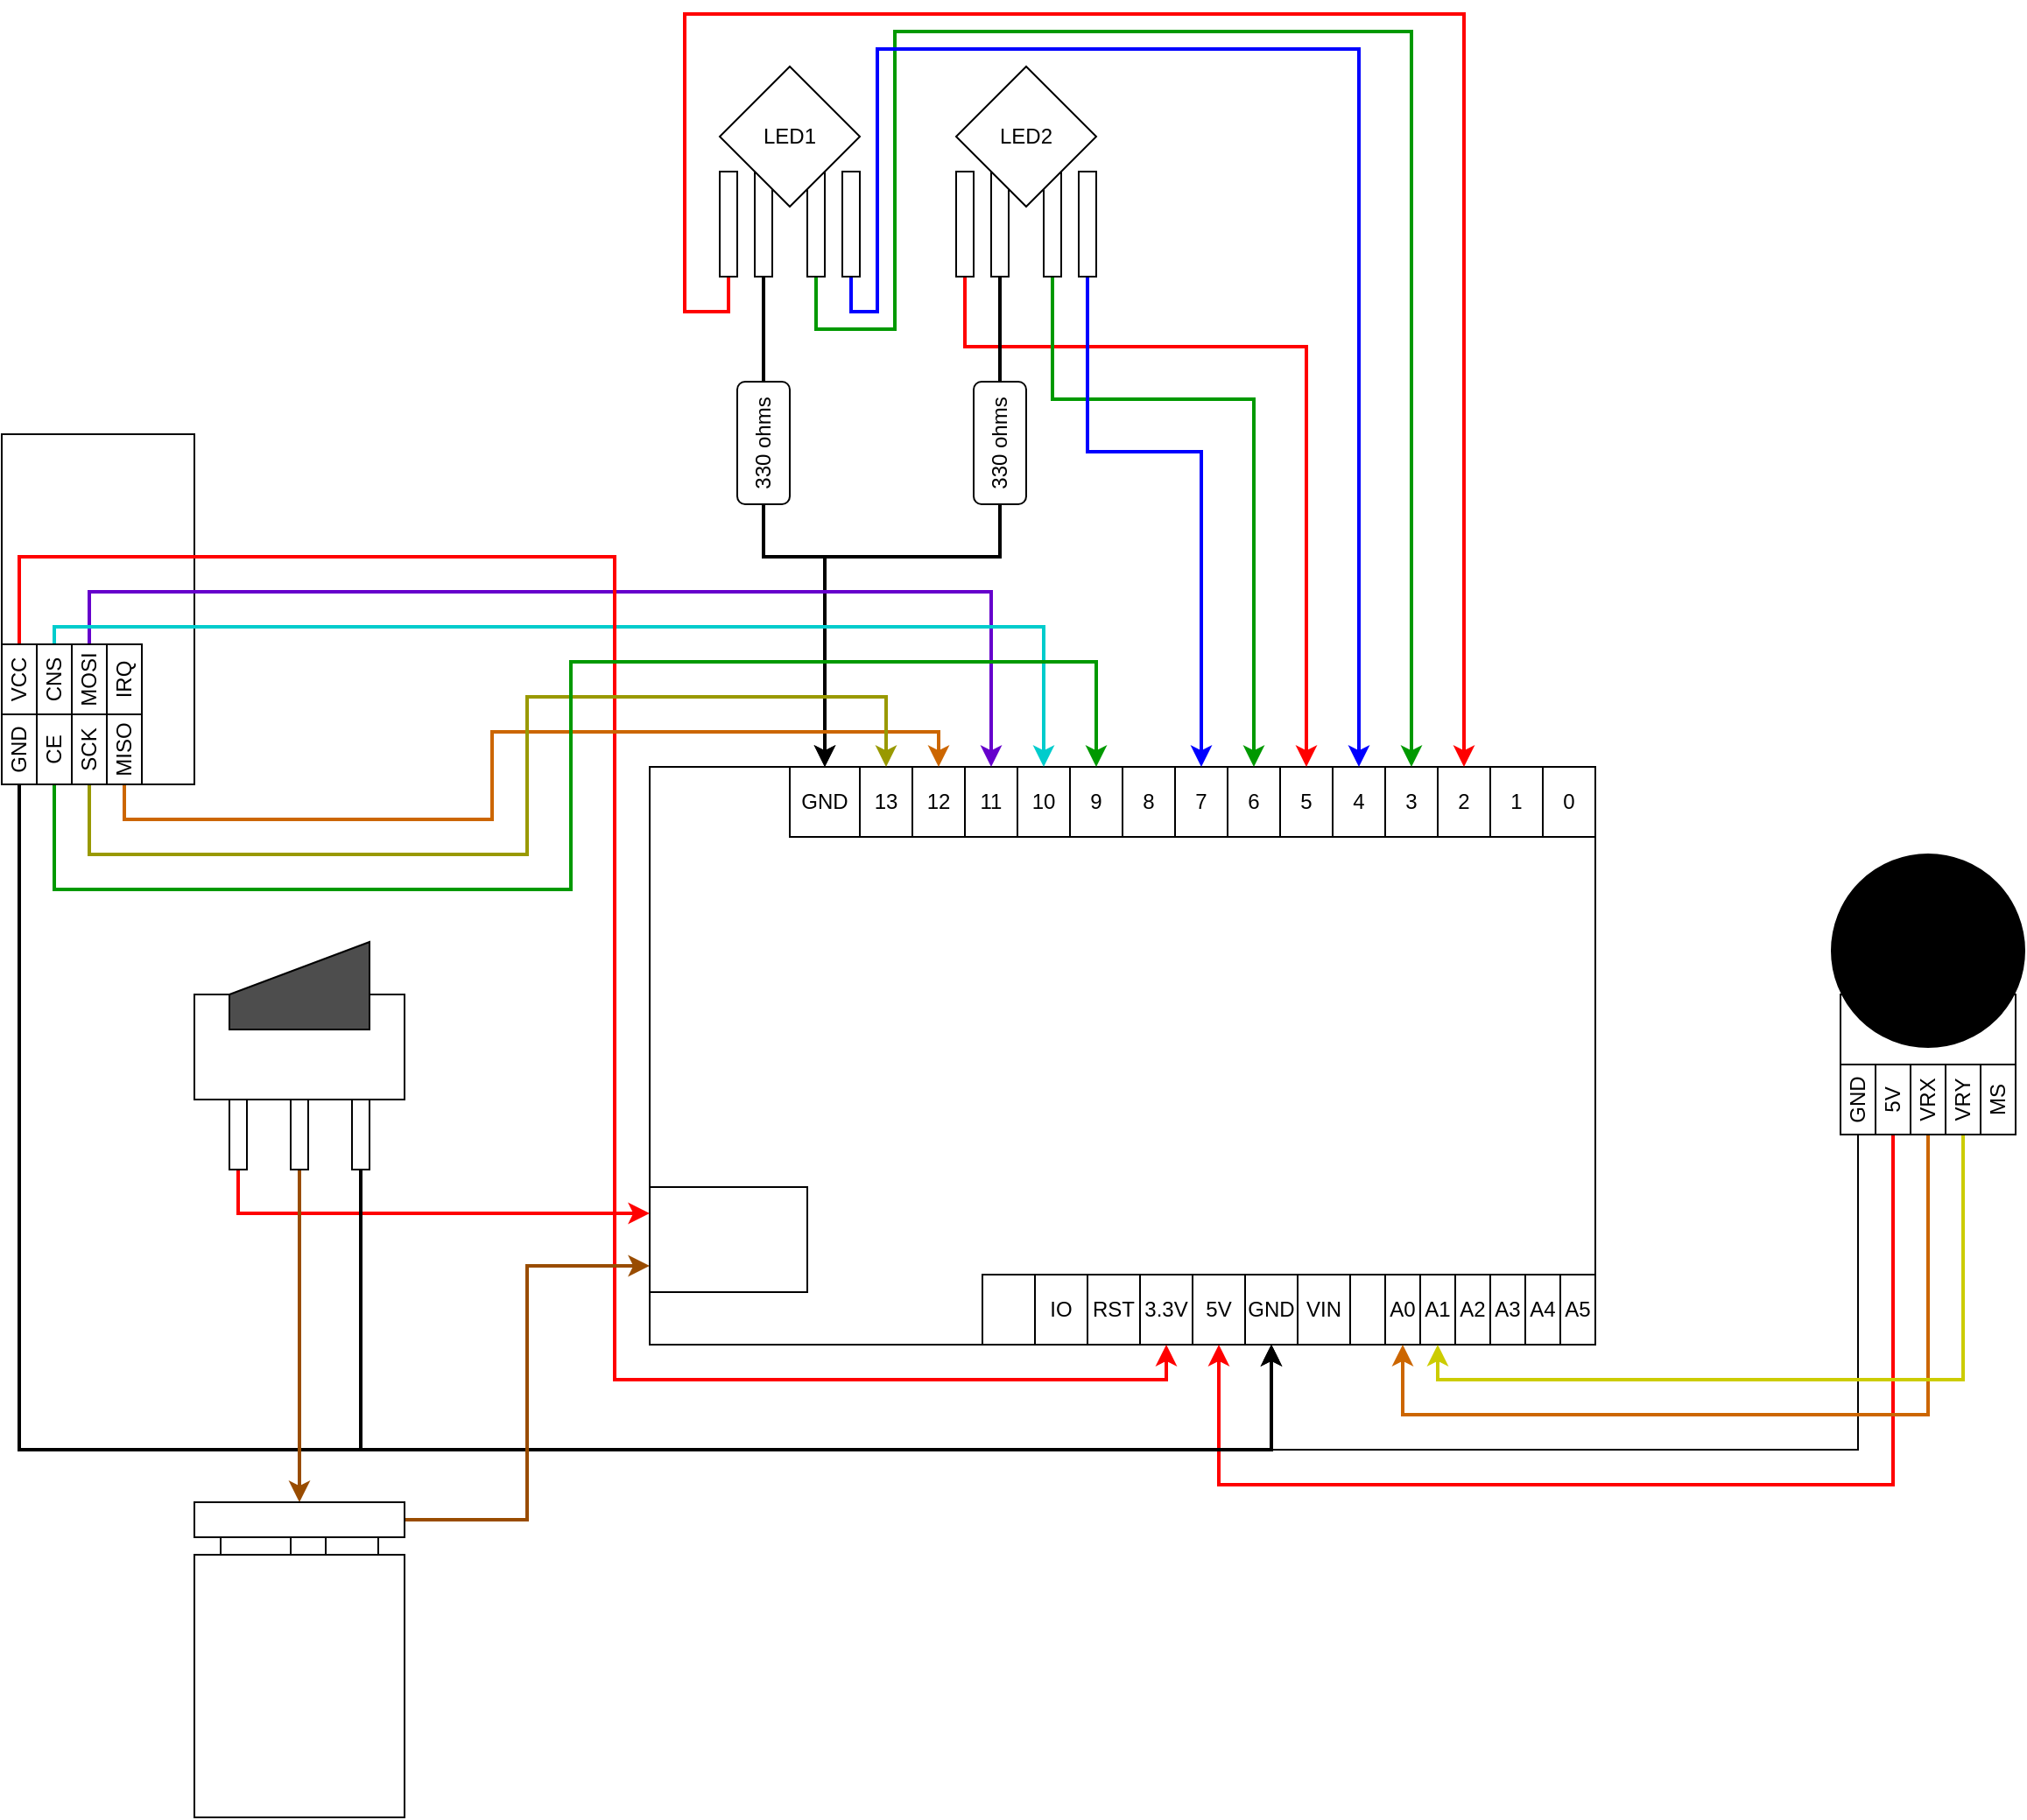 <mxfile version="21.8.2" type="device">
  <diagram id="dVGKa4f7RRTimBPFVb9L" name="Page-1">
    <mxGraphModel dx="2910" dy="2214" grid="1" gridSize="10" guides="1" tooltips="1" connect="1" arrows="1" fold="1" page="1" pageScale="1" pageWidth="850" pageHeight="1100" math="0" shadow="0">
      <root>
        <mxCell id="0" />
        <mxCell id="1" parent="0" />
        <mxCell id="SQC-Pw_386uw05JgiqiM-1" value="" style="rounded=0;whiteSpace=wrap;html=1;" vertex="1" parent="1">
          <mxGeometry x="140" y="340" width="540" height="330" as="geometry" />
        </mxCell>
        <mxCell id="SQC-Pw_386uw05JgiqiM-2" value="" style="rounded=0;whiteSpace=wrap;html=1;" vertex="1" parent="1">
          <mxGeometry x="220" y="340" width="460" height="40" as="geometry" />
        </mxCell>
        <mxCell id="SQC-Pw_386uw05JgiqiM-3" value="" style="rounded=0;whiteSpace=wrap;html=1;" vertex="1" parent="1">
          <mxGeometry x="330" y="630" width="350" height="40" as="geometry" />
        </mxCell>
        <mxCell id="SQC-Pw_386uw05JgiqiM-4" value="" style="rounded=0;whiteSpace=wrap;html=1;" vertex="1" parent="1">
          <mxGeometry x="140" y="580" width="90" height="60" as="geometry" />
        </mxCell>
        <mxCell id="SQC-Pw_386uw05JgiqiM-8" value="GND" style="rounded=0;whiteSpace=wrap;html=1;" vertex="1" parent="1">
          <mxGeometry x="220" y="340" width="40" height="40" as="geometry" />
        </mxCell>
        <mxCell id="SQC-Pw_386uw05JgiqiM-9" value="13" style="rounded=0;whiteSpace=wrap;html=1;" vertex="1" parent="1">
          <mxGeometry x="260" y="340" width="30" height="40" as="geometry" />
        </mxCell>
        <mxCell id="SQC-Pw_386uw05JgiqiM-10" value="12" style="rounded=0;whiteSpace=wrap;html=1;" vertex="1" parent="1">
          <mxGeometry x="290" y="340" width="30" height="40" as="geometry" />
        </mxCell>
        <mxCell id="SQC-Pw_386uw05JgiqiM-11" value="11" style="rounded=0;whiteSpace=wrap;html=1;" vertex="1" parent="1">
          <mxGeometry x="320" y="340" width="30" height="40" as="geometry" />
        </mxCell>
        <mxCell id="SQC-Pw_386uw05JgiqiM-12" value="10" style="rounded=0;whiteSpace=wrap;html=1;" vertex="1" parent="1">
          <mxGeometry x="350" y="340" width="30" height="40" as="geometry" />
        </mxCell>
        <mxCell id="SQC-Pw_386uw05JgiqiM-13" value="9" style="rounded=0;whiteSpace=wrap;html=1;" vertex="1" parent="1">
          <mxGeometry x="380" y="340" width="30" height="40" as="geometry" />
        </mxCell>
        <mxCell id="SQC-Pw_386uw05JgiqiM-14" value="2" style="rounded=0;whiteSpace=wrap;html=1;" vertex="1" parent="1">
          <mxGeometry x="590" y="340" width="30" height="40" as="geometry" />
        </mxCell>
        <mxCell id="SQC-Pw_386uw05JgiqiM-15" value="3" style="rounded=0;whiteSpace=wrap;html=1;" vertex="1" parent="1">
          <mxGeometry x="560" y="340" width="30" height="40" as="geometry" />
        </mxCell>
        <mxCell id="SQC-Pw_386uw05JgiqiM-16" value="4" style="rounded=0;whiteSpace=wrap;html=1;" vertex="1" parent="1">
          <mxGeometry x="530" y="340" width="30" height="40" as="geometry" />
        </mxCell>
        <mxCell id="SQC-Pw_386uw05JgiqiM-17" value="5" style="rounded=0;whiteSpace=wrap;html=1;" vertex="1" parent="1">
          <mxGeometry x="500" y="340" width="30" height="40" as="geometry" />
        </mxCell>
        <mxCell id="SQC-Pw_386uw05JgiqiM-18" value="6" style="rounded=0;whiteSpace=wrap;html=1;" vertex="1" parent="1">
          <mxGeometry x="470" y="340" width="30" height="40" as="geometry" />
        </mxCell>
        <mxCell id="SQC-Pw_386uw05JgiqiM-19" value="7" style="rounded=0;whiteSpace=wrap;html=1;" vertex="1" parent="1">
          <mxGeometry x="440" y="340" width="30" height="40" as="geometry" />
        </mxCell>
        <mxCell id="SQC-Pw_386uw05JgiqiM-20" value="8" style="rounded=0;whiteSpace=wrap;html=1;" vertex="1" parent="1">
          <mxGeometry x="410" y="340" width="30" height="40" as="geometry" />
        </mxCell>
        <mxCell id="SQC-Pw_386uw05JgiqiM-21" value="1" style="rounded=0;whiteSpace=wrap;html=1;" vertex="1" parent="1">
          <mxGeometry x="620" y="340" width="30" height="40" as="geometry" />
        </mxCell>
        <mxCell id="SQC-Pw_386uw05JgiqiM-22" value="0" style="rounded=0;whiteSpace=wrap;html=1;" vertex="1" parent="1">
          <mxGeometry x="650" y="340" width="30" height="40" as="geometry" />
        </mxCell>
        <mxCell id="SQC-Pw_386uw05JgiqiM-24" value="A5" style="rounded=0;whiteSpace=wrap;html=1;" vertex="1" parent="1">
          <mxGeometry x="660" y="630" width="20" height="40" as="geometry" />
        </mxCell>
        <mxCell id="SQC-Pw_386uw05JgiqiM-25" value="A0" style="rounded=0;whiteSpace=wrap;html=1;" vertex="1" parent="1">
          <mxGeometry x="560" y="630" width="20" height="40" as="geometry" />
        </mxCell>
        <mxCell id="SQC-Pw_386uw05JgiqiM-26" value="A1" style="rounded=0;whiteSpace=wrap;html=1;" vertex="1" parent="1">
          <mxGeometry x="580" y="630" width="20" height="40" as="geometry" />
        </mxCell>
        <mxCell id="SQC-Pw_386uw05JgiqiM-27" value="A2" style="rounded=0;whiteSpace=wrap;html=1;" vertex="1" parent="1">
          <mxGeometry x="600" y="630" width="20" height="40" as="geometry" />
        </mxCell>
        <mxCell id="SQC-Pw_386uw05JgiqiM-28" value="A3" style="rounded=0;whiteSpace=wrap;html=1;" vertex="1" parent="1">
          <mxGeometry x="620" y="630" width="20" height="40" as="geometry" />
        </mxCell>
        <mxCell id="SQC-Pw_386uw05JgiqiM-29" value="A4" style="rounded=0;whiteSpace=wrap;html=1;" vertex="1" parent="1">
          <mxGeometry x="640" y="630" width="20" height="40" as="geometry" />
        </mxCell>
        <mxCell id="SQC-Pw_386uw05JgiqiM-30" value="VIN" style="rounded=0;whiteSpace=wrap;html=1;" vertex="1" parent="1">
          <mxGeometry x="510" y="630" width="30" height="40" as="geometry" />
        </mxCell>
        <mxCell id="SQC-Pw_386uw05JgiqiM-31" value="GND" style="rounded=0;whiteSpace=wrap;html=1;" vertex="1" parent="1">
          <mxGeometry x="480" y="630" width="30" height="40" as="geometry" />
        </mxCell>
        <mxCell id="SQC-Pw_386uw05JgiqiM-32" value="5V" style="rounded=0;whiteSpace=wrap;html=1;" vertex="1" parent="1">
          <mxGeometry x="450" y="630" width="30" height="40" as="geometry" />
        </mxCell>
        <mxCell id="SQC-Pw_386uw05JgiqiM-33" value="3.3V" style="rounded=0;whiteSpace=wrap;html=1;" vertex="1" parent="1">
          <mxGeometry x="420" y="630" width="30" height="40" as="geometry" />
        </mxCell>
        <mxCell id="SQC-Pw_386uw05JgiqiM-34" value="RST" style="rounded=0;whiteSpace=wrap;html=1;" vertex="1" parent="1">
          <mxGeometry x="390" y="630" width="30" height="40" as="geometry" />
        </mxCell>
        <mxCell id="SQC-Pw_386uw05JgiqiM-35" value="IO" style="rounded=0;whiteSpace=wrap;html=1;" vertex="1" parent="1">
          <mxGeometry x="360" y="630" width="30" height="40" as="geometry" />
        </mxCell>
        <mxCell id="SQC-Pw_386uw05JgiqiM-38" value="" style="rounded=0;whiteSpace=wrap;html=1;" vertex="1" parent="1">
          <mxGeometry x="820" y="470" width="100" height="80" as="geometry" />
        </mxCell>
        <mxCell id="SQC-Pw_386uw05JgiqiM-37" value="" style="ellipse;whiteSpace=wrap;html=1;fillColor=#000000;" vertex="1" parent="1">
          <mxGeometry x="815" y="390" width="110" height="110" as="geometry" />
        </mxCell>
        <mxCell id="SQC-Pw_386uw05JgiqiM-61" style="edgeStyle=orthogonalEdgeStyle;rounded=0;orthogonalLoop=1;jettySize=auto;html=1;exitX=0.5;exitY=1;exitDx=0;exitDy=0;entryX=0.5;entryY=0;entryDx=0;entryDy=0;endArrow=classic;endFill=1;strokeColor=#FF0000;strokeWidth=2;" edge="1" parent="1" source="SQC-Pw_386uw05JgiqiM-39" target="SQC-Pw_386uw05JgiqiM-14">
          <mxGeometry relative="1" as="geometry">
            <mxPoint x="690" y="240" as="targetPoint" />
            <Array as="points">
              <mxPoint x="185" y="80" />
              <mxPoint x="160" y="80" />
              <mxPoint x="160" y="-90" />
              <mxPoint x="605" y="-90" />
            </Array>
          </mxGeometry>
        </mxCell>
        <mxCell id="SQC-Pw_386uw05JgiqiM-39" value="" style="rounded=0;whiteSpace=wrap;html=1;" vertex="1" parent="1">
          <mxGeometry x="180" width="10" height="60" as="geometry" />
        </mxCell>
        <mxCell id="SQC-Pw_386uw05JgiqiM-58" style="edgeStyle=orthogonalEdgeStyle;rounded=0;orthogonalLoop=1;jettySize=auto;html=1;exitX=0;exitY=0.5;exitDx=0;exitDy=0;entryX=0.5;entryY=0;entryDx=0;entryDy=0;endArrow=classic;endFill=1;strokeWidth=2;" edge="1" parent="1" source="SQC-Pw_386uw05JgiqiM-42" target="SQC-Pw_386uw05JgiqiM-8">
          <mxGeometry relative="1" as="geometry">
            <Array as="points">
              <mxPoint x="205" y="220" />
              <mxPoint x="240" y="220" />
            </Array>
          </mxGeometry>
        </mxCell>
        <mxCell id="SQC-Pw_386uw05JgiqiM-42" value="330 ohms" style="rounded=1;whiteSpace=wrap;html=1;rotation=-90;" vertex="1" parent="1">
          <mxGeometry x="170" y="140" width="70" height="30" as="geometry" />
        </mxCell>
        <mxCell id="SQC-Pw_386uw05JgiqiM-59" style="edgeStyle=orthogonalEdgeStyle;rounded=0;orthogonalLoop=1;jettySize=auto;html=1;exitX=0;exitY=0.5;exitDx=0;exitDy=0;endArrow=classic;endFill=1;strokeWidth=2;" edge="1" parent="1" source="SQC-Pw_386uw05JgiqiM-45">
          <mxGeometry relative="1" as="geometry">
            <mxPoint x="240.0" y="340" as="targetPoint" />
            <Array as="points">
              <mxPoint x="340" y="220" />
              <mxPoint x="240" y="220" />
            </Array>
          </mxGeometry>
        </mxCell>
        <mxCell id="SQC-Pw_386uw05JgiqiM-45" value="330 ohms" style="rounded=1;whiteSpace=wrap;html=1;rotation=-90;" vertex="1" parent="1">
          <mxGeometry x="305" y="140" width="70" height="30" as="geometry" />
        </mxCell>
        <mxCell id="SQC-Pw_386uw05JgiqiM-57" style="edgeStyle=orthogonalEdgeStyle;rounded=0;orthogonalLoop=1;jettySize=auto;html=1;exitX=0.5;exitY=1;exitDx=0;exitDy=0;entryX=1;entryY=0.5;entryDx=0;entryDy=0;endArrow=none;endFill=0;strokeWidth=2;" edge="1" parent="1" source="SQC-Pw_386uw05JgiqiM-46" target="SQC-Pw_386uw05JgiqiM-42">
          <mxGeometry relative="1" as="geometry" />
        </mxCell>
        <mxCell id="SQC-Pw_386uw05JgiqiM-46" value="" style="rounded=0;whiteSpace=wrap;html=1;" vertex="1" parent="1">
          <mxGeometry x="200" width="10" height="60" as="geometry" />
        </mxCell>
        <mxCell id="SQC-Pw_386uw05JgiqiM-62" style="edgeStyle=orthogonalEdgeStyle;rounded=0;orthogonalLoop=1;jettySize=auto;html=1;exitX=0.5;exitY=1;exitDx=0;exitDy=0;entryX=0.5;entryY=0;entryDx=0;entryDy=0;strokeColor=#009900;strokeWidth=2;" edge="1" parent="1" source="SQC-Pw_386uw05JgiqiM-47" target="SQC-Pw_386uw05JgiqiM-15">
          <mxGeometry relative="1" as="geometry">
            <Array as="points">
              <mxPoint x="235" y="90" />
              <mxPoint x="280" y="90" />
              <mxPoint x="280" y="-80" />
              <mxPoint x="575" y="-80" />
            </Array>
          </mxGeometry>
        </mxCell>
        <mxCell id="SQC-Pw_386uw05JgiqiM-47" value="" style="rounded=0;whiteSpace=wrap;html=1;" vertex="1" parent="1">
          <mxGeometry x="230" width="10" height="60" as="geometry" />
        </mxCell>
        <mxCell id="SQC-Pw_386uw05JgiqiM-63" style="edgeStyle=orthogonalEdgeStyle;rounded=0;orthogonalLoop=1;jettySize=auto;html=1;exitX=0.5;exitY=1;exitDx=0;exitDy=0;entryX=0.5;entryY=0;entryDx=0;entryDy=0;strokeColor=#0000FF;strokeWidth=2;" edge="1" parent="1" source="SQC-Pw_386uw05JgiqiM-48" target="SQC-Pw_386uw05JgiqiM-16">
          <mxGeometry relative="1" as="geometry">
            <Array as="points">
              <mxPoint x="255" y="80" />
              <mxPoint x="270" y="80" />
              <mxPoint x="270" y="-70" />
              <mxPoint x="545" y="-70" />
            </Array>
          </mxGeometry>
        </mxCell>
        <mxCell id="SQC-Pw_386uw05JgiqiM-48" value="" style="rounded=0;whiteSpace=wrap;html=1;" vertex="1" parent="1">
          <mxGeometry x="250" width="10" height="60" as="geometry" />
        </mxCell>
        <mxCell id="SQC-Pw_386uw05JgiqiM-5" value="LED1" style="rhombus;whiteSpace=wrap;html=1;" vertex="1" parent="1">
          <mxGeometry x="180" y="-60" width="80" height="80" as="geometry" />
        </mxCell>
        <mxCell id="SQC-Pw_386uw05JgiqiM-64" style="edgeStyle=orthogonalEdgeStyle;rounded=0;orthogonalLoop=1;jettySize=auto;html=1;exitX=0.5;exitY=1;exitDx=0;exitDy=0;entryX=0.5;entryY=0;entryDx=0;entryDy=0;strokeColor=#FF0000;strokeWidth=2;" edge="1" parent="1" source="SQC-Pw_386uw05JgiqiM-51" target="SQC-Pw_386uw05JgiqiM-17">
          <mxGeometry relative="1" as="geometry">
            <Array as="points">
              <mxPoint x="320" y="100" />
              <mxPoint x="515" y="100" />
            </Array>
          </mxGeometry>
        </mxCell>
        <mxCell id="SQC-Pw_386uw05JgiqiM-51" value="" style="rounded=0;whiteSpace=wrap;html=1;" vertex="1" parent="1">
          <mxGeometry x="315" width="10" height="60" as="geometry" />
        </mxCell>
        <mxCell id="SQC-Pw_386uw05JgiqiM-60" style="edgeStyle=orthogonalEdgeStyle;rounded=0;orthogonalLoop=1;jettySize=auto;html=1;exitX=0.5;exitY=1;exitDx=0;exitDy=0;entryX=1;entryY=0.5;entryDx=0;entryDy=0;endArrow=none;endFill=0;strokeWidth=2;" edge="1" parent="1" source="SQC-Pw_386uw05JgiqiM-52" target="SQC-Pw_386uw05JgiqiM-45">
          <mxGeometry relative="1" as="geometry" />
        </mxCell>
        <mxCell id="SQC-Pw_386uw05JgiqiM-52" value="" style="rounded=0;whiteSpace=wrap;html=1;" vertex="1" parent="1">
          <mxGeometry x="335" width="10" height="60" as="geometry" />
        </mxCell>
        <mxCell id="SQC-Pw_386uw05JgiqiM-65" style="edgeStyle=orthogonalEdgeStyle;rounded=0;orthogonalLoop=1;jettySize=auto;html=1;exitX=0.5;exitY=1;exitDx=0;exitDy=0;entryX=0.5;entryY=0;entryDx=0;entryDy=0;strokeColor=#009900;strokeWidth=2;" edge="1" parent="1" source="SQC-Pw_386uw05JgiqiM-53" target="SQC-Pw_386uw05JgiqiM-18">
          <mxGeometry relative="1" as="geometry">
            <Array as="points">
              <mxPoint x="370" y="130" />
              <mxPoint x="485" y="130" />
            </Array>
          </mxGeometry>
        </mxCell>
        <mxCell id="SQC-Pw_386uw05JgiqiM-53" value="" style="rounded=0;whiteSpace=wrap;html=1;" vertex="1" parent="1">
          <mxGeometry x="365" width="10" height="60" as="geometry" />
        </mxCell>
        <mxCell id="SQC-Pw_386uw05JgiqiM-66" style="edgeStyle=orthogonalEdgeStyle;rounded=0;orthogonalLoop=1;jettySize=auto;html=1;exitX=0.5;exitY=1;exitDx=0;exitDy=0;entryX=0.5;entryY=0;entryDx=0;entryDy=0;strokeColor=#0000FF;strokeWidth=2;" edge="1" parent="1" source="SQC-Pw_386uw05JgiqiM-54" target="SQC-Pw_386uw05JgiqiM-19">
          <mxGeometry relative="1" as="geometry">
            <Array as="points">
              <mxPoint x="390" y="160" />
              <mxPoint x="455" y="160" />
            </Array>
          </mxGeometry>
        </mxCell>
        <mxCell id="SQC-Pw_386uw05JgiqiM-54" value="" style="rounded=0;whiteSpace=wrap;html=1;" vertex="1" parent="1">
          <mxGeometry x="385" width="10" height="60" as="geometry" />
        </mxCell>
        <mxCell id="SQC-Pw_386uw05JgiqiM-55" value="LED2" style="rhombus;whiteSpace=wrap;html=1;" vertex="1" parent="1">
          <mxGeometry x="315" y="-60" width="80" height="80" as="geometry" />
        </mxCell>
        <mxCell id="SQC-Pw_386uw05JgiqiM-67" value="" style="rounded=0;whiteSpace=wrap;html=1;" vertex="1" parent="1">
          <mxGeometry x="-230" y="150" width="110" height="200" as="geometry" />
        </mxCell>
        <mxCell id="SQC-Pw_386uw05JgiqiM-77" style="edgeStyle=orthogonalEdgeStyle;rounded=0;orthogonalLoop=1;jettySize=auto;html=1;exitX=0;exitY=0.5;exitDx=0;exitDy=0;entryX=0.5;entryY=1;entryDx=0;entryDy=0;strokeWidth=2;" edge="1" parent="1" source="SQC-Pw_386uw05JgiqiM-68" target="SQC-Pw_386uw05JgiqiM-31">
          <mxGeometry relative="1" as="geometry">
            <Array as="points">
              <mxPoint x="-220" y="730" />
              <mxPoint x="495" y="730" />
            </Array>
          </mxGeometry>
        </mxCell>
        <mxCell id="SQC-Pw_386uw05JgiqiM-68" value="GND" style="rounded=0;whiteSpace=wrap;html=1;rotation=-90;" vertex="1" parent="1">
          <mxGeometry x="-240" y="320" width="40" height="20" as="geometry" />
        </mxCell>
        <mxCell id="SQC-Pw_386uw05JgiqiM-69" value="IRQ" style="rounded=0;whiteSpace=wrap;html=1;rotation=-90;" vertex="1" parent="1">
          <mxGeometry x="-180" y="280" width="40" height="20" as="geometry" />
        </mxCell>
        <mxCell id="SQC-Pw_386uw05JgiqiM-83" style="edgeStyle=orthogonalEdgeStyle;rounded=0;orthogonalLoop=1;jettySize=auto;html=1;exitX=1;exitY=0.5;exitDx=0;exitDy=0;entryX=0.5;entryY=0;entryDx=0;entryDy=0;strokeColor=#6600CC;strokeWidth=2;" edge="1" parent="1" source="SQC-Pw_386uw05JgiqiM-70" target="SQC-Pw_386uw05JgiqiM-11">
          <mxGeometry relative="1" as="geometry">
            <Array as="points">
              <mxPoint x="-180" y="240" />
              <mxPoint x="335" y="240" />
            </Array>
          </mxGeometry>
        </mxCell>
        <mxCell id="SQC-Pw_386uw05JgiqiM-70" value="MOSI" style="rounded=0;whiteSpace=wrap;html=1;rotation=-90;" vertex="1" parent="1">
          <mxGeometry x="-200" y="280" width="40" height="20" as="geometry" />
        </mxCell>
        <mxCell id="SQC-Pw_386uw05JgiqiM-82" style="edgeStyle=orthogonalEdgeStyle;rounded=0;orthogonalLoop=1;jettySize=auto;html=1;exitX=1;exitY=0.5;exitDx=0;exitDy=0;entryX=0.5;entryY=0;entryDx=0;entryDy=0;strokeColor=#00CCCC;strokeWidth=2;" edge="1" parent="1" source="SQC-Pw_386uw05JgiqiM-71" target="SQC-Pw_386uw05JgiqiM-12">
          <mxGeometry relative="1" as="geometry">
            <Array as="points">
              <mxPoint x="-200" y="260" />
              <mxPoint x="365" y="260" />
            </Array>
          </mxGeometry>
        </mxCell>
        <mxCell id="SQC-Pw_386uw05JgiqiM-71" value="CNS" style="rounded=0;whiteSpace=wrap;html=1;rotation=-90;" vertex="1" parent="1">
          <mxGeometry x="-220" y="280" width="40" height="20" as="geometry" />
        </mxCell>
        <mxCell id="SQC-Pw_386uw05JgiqiM-78" style="edgeStyle=orthogonalEdgeStyle;rounded=0;orthogonalLoop=1;jettySize=auto;html=1;exitX=1;exitY=0.5;exitDx=0;exitDy=0;entryX=0.5;entryY=1;entryDx=0;entryDy=0;strokeColor=#FF0000;strokeWidth=2;" edge="1" parent="1" source="SQC-Pw_386uw05JgiqiM-72" target="SQC-Pw_386uw05JgiqiM-33">
          <mxGeometry relative="1" as="geometry">
            <Array as="points">
              <mxPoint x="-220" y="220" />
              <mxPoint x="120" y="220" />
              <mxPoint x="120" y="690" />
              <mxPoint x="435" y="690" />
            </Array>
          </mxGeometry>
        </mxCell>
        <mxCell id="SQC-Pw_386uw05JgiqiM-72" value="VCC" style="rounded=0;whiteSpace=wrap;html=1;rotation=-90;" vertex="1" parent="1">
          <mxGeometry x="-240" y="280" width="40" height="20" as="geometry" />
        </mxCell>
        <mxCell id="SQC-Pw_386uw05JgiqiM-81" style="edgeStyle=orthogonalEdgeStyle;rounded=0;orthogonalLoop=1;jettySize=auto;html=1;exitX=0;exitY=0.5;exitDx=0;exitDy=0;entryX=0.5;entryY=0;entryDx=0;entryDy=0;strokeColor=#CC6600;strokeWidth=2;" edge="1" parent="1" source="SQC-Pw_386uw05JgiqiM-73" target="SQC-Pw_386uw05JgiqiM-10">
          <mxGeometry relative="1" as="geometry">
            <Array as="points">
              <mxPoint x="-160" y="370" />
              <mxPoint x="50" y="370" />
              <mxPoint x="50" y="320" />
              <mxPoint x="305" y="320" />
            </Array>
          </mxGeometry>
        </mxCell>
        <mxCell id="SQC-Pw_386uw05JgiqiM-73" value="MISO" style="rounded=0;whiteSpace=wrap;html=1;rotation=-90;" vertex="1" parent="1">
          <mxGeometry x="-180" y="320" width="40" height="20" as="geometry" />
        </mxCell>
        <mxCell id="SQC-Pw_386uw05JgiqiM-80" style="edgeStyle=orthogonalEdgeStyle;rounded=0;orthogonalLoop=1;jettySize=auto;html=1;exitX=0;exitY=0.5;exitDx=0;exitDy=0;entryX=0.5;entryY=0;entryDx=0;entryDy=0;strokeColor=#999900;strokeWidth=2;" edge="1" parent="1" source="SQC-Pw_386uw05JgiqiM-74" target="SQC-Pw_386uw05JgiqiM-9">
          <mxGeometry relative="1" as="geometry">
            <Array as="points">
              <mxPoint x="-180" y="390" />
              <mxPoint x="70" y="390" />
              <mxPoint x="70" y="300" />
              <mxPoint x="275" y="300" />
            </Array>
          </mxGeometry>
        </mxCell>
        <mxCell id="SQC-Pw_386uw05JgiqiM-74" value="SCK" style="rounded=0;whiteSpace=wrap;html=1;rotation=-90;" vertex="1" parent="1">
          <mxGeometry x="-200" y="320" width="40" height="20" as="geometry" />
        </mxCell>
        <mxCell id="SQC-Pw_386uw05JgiqiM-79" style="edgeStyle=orthogonalEdgeStyle;rounded=0;orthogonalLoop=1;jettySize=auto;html=1;exitX=0;exitY=0.5;exitDx=0;exitDy=0;entryX=0.5;entryY=0;entryDx=0;entryDy=0;strokeColor=#009900;strokeWidth=2;" edge="1" parent="1" source="SQC-Pw_386uw05JgiqiM-75" target="SQC-Pw_386uw05JgiqiM-13">
          <mxGeometry relative="1" as="geometry">
            <Array as="points">
              <mxPoint x="-200" y="410" />
              <mxPoint x="95" y="410" />
              <mxPoint x="95" y="280" />
              <mxPoint x="395" y="280" />
            </Array>
          </mxGeometry>
        </mxCell>
        <mxCell id="SQC-Pw_386uw05JgiqiM-75" value="CE" style="rounded=0;whiteSpace=wrap;html=1;rotation=-90;" vertex="1" parent="1">
          <mxGeometry x="-220" y="320" width="40" height="20" as="geometry" />
        </mxCell>
        <mxCell id="SQC-Pw_386uw05JgiqiM-90" style="edgeStyle=orthogonalEdgeStyle;rounded=0;orthogonalLoop=1;jettySize=auto;html=1;exitX=0;exitY=0.5;exitDx=0;exitDy=0;entryX=0.5;entryY=1;entryDx=0;entryDy=0;" edge="1" parent="1" source="SQC-Pw_386uw05JgiqiM-84" target="SQC-Pw_386uw05JgiqiM-31">
          <mxGeometry relative="1" as="geometry">
            <Array as="points">
              <mxPoint x="830" y="730" />
              <mxPoint x="495" y="730" />
            </Array>
          </mxGeometry>
        </mxCell>
        <mxCell id="SQC-Pw_386uw05JgiqiM-84" value="GND" style="rounded=0;whiteSpace=wrap;html=1;rotation=-90;" vertex="1" parent="1">
          <mxGeometry x="810" y="520" width="40" height="20" as="geometry" />
        </mxCell>
        <mxCell id="SQC-Pw_386uw05JgiqiM-91" style="edgeStyle=orthogonalEdgeStyle;rounded=0;orthogonalLoop=1;jettySize=auto;html=1;exitX=0;exitY=0.5;exitDx=0;exitDy=0;entryX=0.5;entryY=1;entryDx=0;entryDy=0;strokeColor=#FF0000;strokeWidth=2;" edge="1" parent="1" source="SQC-Pw_386uw05JgiqiM-85" target="SQC-Pw_386uw05JgiqiM-32">
          <mxGeometry relative="1" as="geometry">
            <Array as="points">
              <mxPoint x="850" y="750" />
              <mxPoint x="465" y="750" />
            </Array>
          </mxGeometry>
        </mxCell>
        <mxCell id="SQC-Pw_386uw05JgiqiM-85" value="5V" style="rounded=0;whiteSpace=wrap;html=1;rotation=-90;" vertex="1" parent="1">
          <mxGeometry x="830" y="520" width="40" height="20" as="geometry" />
        </mxCell>
        <mxCell id="SQC-Pw_386uw05JgiqiM-92" style="edgeStyle=orthogonalEdgeStyle;rounded=0;orthogonalLoop=1;jettySize=auto;html=1;exitX=0;exitY=0.5;exitDx=0;exitDy=0;entryX=0.5;entryY=1;entryDx=0;entryDy=0;strokeColor=#CC6600;strokeWidth=2;" edge="1" parent="1" source="SQC-Pw_386uw05JgiqiM-86" target="SQC-Pw_386uw05JgiqiM-25">
          <mxGeometry relative="1" as="geometry">
            <Array as="points">
              <mxPoint x="870" y="710" />
              <mxPoint x="570" y="710" />
            </Array>
          </mxGeometry>
        </mxCell>
        <mxCell id="SQC-Pw_386uw05JgiqiM-86" value="VRX" style="rounded=0;whiteSpace=wrap;html=1;rotation=-90;" vertex="1" parent="1">
          <mxGeometry x="850" y="520" width="40" height="20" as="geometry" />
        </mxCell>
        <mxCell id="SQC-Pw_386uw05JgiqiM-93" style="edgeStyle=orthogonalEdgeStyle;rounded=0;orthogonalLoop=1;jettySize=auto;html=1;exitX=0;exitY=0.5;exitDx=0;exitDy=0;entryX=0.5;entryY=1;entryDx=0;entryDy=0;strokeColor=#CCCC00;strokeWidth=2;" edge="1" parent="1" source="SQC-Pw_386uw05JgiqiM-87" target="SQC-Pw_386uw05JgiqiM-26">
          <mxGeometry relative="1" as="geometry" />
        </mxCell>
        <mxCell id="SQC-Pw_386uw05JgiqiM-87" value="VRY" style="rounded=0;whiteSpace=wrap;html=1;rotation=-90;" vertex="1" parent="1">
          <mxGeometry x="870" y="520" width="40" height="20" as="geometry" />
        </mxCell>
        <mxCell id="SQC-Pw_386uw05JgiqiM-89" value="MS" style="rounded=0;whiteSpace=wrap;html=1;rotation=-90;" vertex="1" parent="1">
          <mxGeometry x="890" y="520" width="40" height="20" as="geometry" />
        </mxCell>
        <mxCell id="SQC-Pw_386uw05JgiqiM-94" value="" style="rounded=0;whiteSpace=wrap;html=1;" vertex="1" parent="1">
          <mxGeometry x="-120" y="470" width="120" height="60" as="geometry" />
        </mxCell>
        <mxCell id="SQC-Pw_386uw05JgiqiM-102" style="edgeStyle=orthogonalEdgeStyle;rounded=0;orthogonalLoop=1;jettySize=auto;html=1;exitX=0.5;exitY=1;exitDx=0;exitDy=0;entryX=0;entryY=0.25;entryDx=0;entryDy=0;strokeColor=#FF0000;strokeWidth=2;" edge="1" parent="1" source="SQC-Pw_386uw05JgiqiM-95" target="SQC-Pw_386uw05JgiqiM-4">
          <mxGeometry relative="1" as="geometry" />
        </mxCell>
        <mxCell id="SQC-Pw_386uw05JgiqiM-95" value="" style="rounded=0;whiteSpace=wrap;html=1;" vertex="1" parent="1">
          <mxGeometry x="-100" y="530" width="10" height="40" as="geometry" />
        </mxCell>
        <mxCell id="SQC-Pw_386uw05JgiqiM-103" style="edgeStyle=orthogonalEdgeStyle;rounded=0;orthogonalLoop=1;jettySize=auto;html=1;exitX=0.5;exitY=1;exitDx=0;exitDy=0;entryX=0.5;entryY=0;entryDx=0;entryDy=0;strokeColor=#994C00;strokeWidth=2;" edge="1" parent="1" source="SQC-Pw_386uw05JgiqiM-96" target="SQC-Pw_386uw05JgiqiM-104">
          <mxGeometry relative="1" as="geometry">
            <mxPoint x="-440" y="810" as="targetPoint" />
            <Array as="points">
              <mxPoint x="-60" y="690" />
              <mxPoint x="-60" y="690" />
            </Array>
          </mxGeometry>
        </mxCell>
        <mxCell id="SQC-Pw_386uw05JgiqiM-96" value="" style="rounded=0;whiteSpace=wrap;html=1;" vertex="1" parent="1">
          <mxGeometry x="-65" y="530" width="10" height="40" as="geometry" />
        </mxCell>
        <mxCell id="SQC-Pw_386uw05JgiqiM-98" style="edgeStyle=orthogonalEdgeStyle;rounded=0;orthogonalLoop=1;jettySize=auto;html=1;exitX=0.5;exitY=1;exitDx=0;exitDy=0;entryX=0.5;entryY=1;entryDx=0;entryDy=0;strokeWidth=2;" edge="1" parent="1" source="SQC-Pw_386uw05JgiqiM-97" target="SQC-Pw_386uw05JgiqiM-31">
          <mxGeometry relative="1" as="geometry">
            <Array as="points">
              <mxPoint x="-25" y="730" />
              <mxPoint x="495" y="730" />
            </Array>
          </mxGeometry>
        </mxCell>
        <mxCell id="SQC-Pw_386uw05JgiqiM-97" value="" style="rounded=0;whiteSpace=wrap;html=1;" vertex="1" parent="1">
          <mxGeometry x="-30" y="530" width="10" height="40" as="geometry" />
        </mxCell>
        <mxCell id="SQC-Pw_386uw05JgiqiM-99" value="" style="rounded=0;whiteSpace=wrap;html=1;" vertex="1" parent="1">
          <mxGeometry x="-120" y="790" width="120" height="150" as="geometry" />
        </mxCell>
        <mxCell id="SQC-Pw_386uw05JgiqiM-100" value="" style="rounded=0;whiteSpace=wrap;html=1;" vertex="1" parent="1">
          <mxGeometry x="-105" y="770" width="40" height="20" as="geometry" />
        </mxCell>
        <mxCell id="SQC-Pw_386uw05JgiqiM-101" value="" style="rounded=0;whiteSpace=wrap;html=1;" vertex="1" parent="1">
          <mxGeometry x="-45" y="780" width="30" height="10" as="geometry" />
        </mxCell>
        <mxCell id="SQC-Pw_386uw05JgiqiM-105" style="edgeStyle=orthogonalEdgeStyle;rounded=0;orthogonalLoop=1;jettySize=auto;html=1;exitX=1;exitY=0.5;exitDx=0;exitDy=0;entryX=0;entryY=0.75;entryDx=0;entryDy=0;strokeColor=#994C00;strokeWidth=2;" edge="1" parent="1" source="SQC-Pw_386uw05JgiqiM-104" target="SQC-Pw_386uw05JgiqiM-4">
          <mxGeometry relative="1" as="geometry" />
        </mxCell>
        <mxCell id="SQC-Pw_386uw05JgiqiM-104" value="" style="rounded=0;whiteSpace=wrap;html=1;" vertex="1" parent="1">
          <mxGeometry x="-120" y="760" width="120" height="20" as="geometry" />
        </mxCell>
        <mxCell id="SQC-Pw_386uw05JgiqiM-106" value="" style="shape=manualInput;whiteSpace=wrap;html=1;fillColor=#4D4D4D;" vertex="1" parent="1">
          <mxGeometry x="-100" y="440" width="80" height="50" as="geometry" />
        </mxCell>
      </root>
    </mxGraphModel>
  </diagram>
</mxfile>
